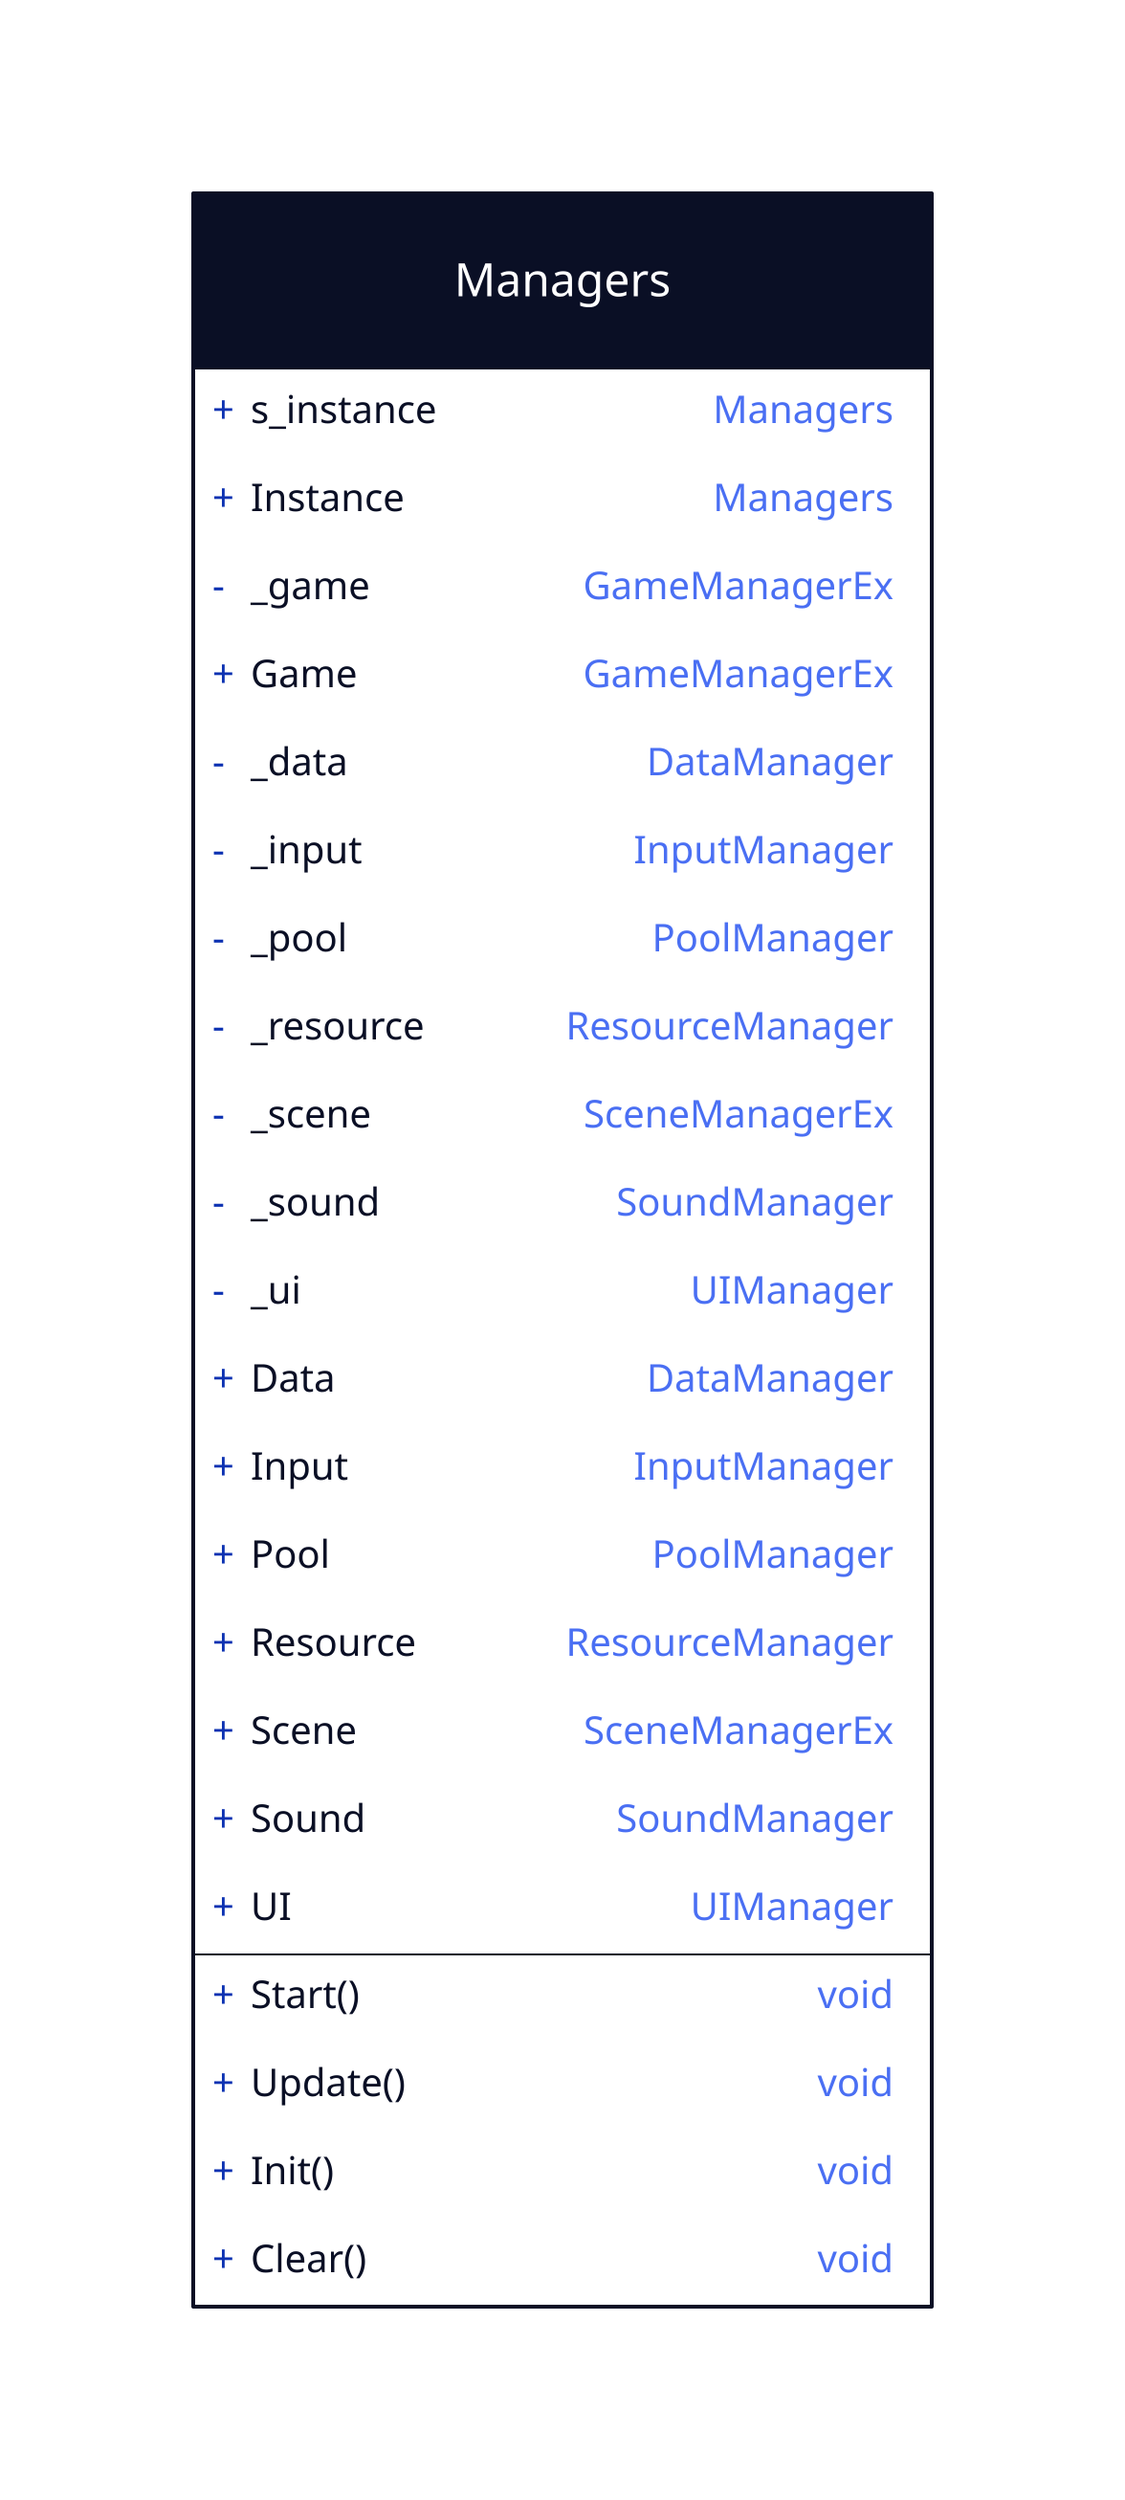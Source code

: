 Managers: {
  shape: class
  s_instance: Managers
  Instance: Managers
  -_game: GameManagerEx
  Game: GameManagerEx
  -_data: DataManager
  -_input: InputManager
  -_pool: PoolManager
  -_resource: ResourceManager
  -_scene: SceneManagerEx
  -_sound: SoundManager
  -_ui: UIManager

  Data: DataManager
  Input: InputManager
  Pool: PoolManager
  Resource: ResourceManager
  Scene: SceneManagerEx
  Sound: SoundManager
  UI: UIManager

  Start()
  Update()
  Init()
  Clear()
}
